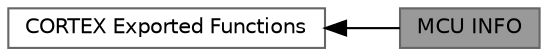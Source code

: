digraph "MCU INFO"
{
 // LATEX_PDF_SIZE
  bgcolor="transparent";
  edge [fontname=Helvetica,fontsize=10,labelfontname=Helvetica,labelfontsize=10];
  node [fontname=Helvetica,fontsize=10,shape=box,height=0.2,width=0.4];
  rankdir=LR;
  Node1 [id="Node000001",label="MCU INFO",height=0.2,width=0.4,color="gray40", fillcolor="grey60", style="filled", fontcolor="black",tooltip=" "];
  Node2 [id="Node000002",label="CORTEX Exported Functions",height=0.2,width=0.4,color="grey40", fillcolor="white", style="filled",URL="$group__CORTEX__LL__Exported__Functions.html",tooltip=" "];
  Node2->Node1 [shape=plaintext, dir="back", style="solid"];
}

